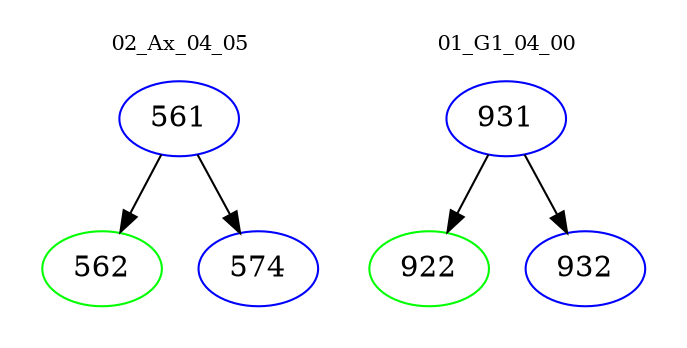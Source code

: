 digraph{
subgraph cluster_0 {
color = white
label = "02_Ax_04_05";
fontsize=10;
T0_561 [label="561", color="blue"]
T0_561 -> T0_562 [color="black"]
T0_562 [label="562", color="green"]
T0_561 -> T0_574 [color="black"]
T0_574 [label="574", color="blue"]
}
subgraph cluster_1 {
color = white
label = "01_G1_04_00";
fontsize=10;
T1_931 [label="931", color="blue"]
T1_931 -> T1_922 [color="black"]
T1_922 [label="922", color="green"]
T1_931 -> T1_932 [color="black"]
T1_932 [label="932", color="blue"]
}
}
